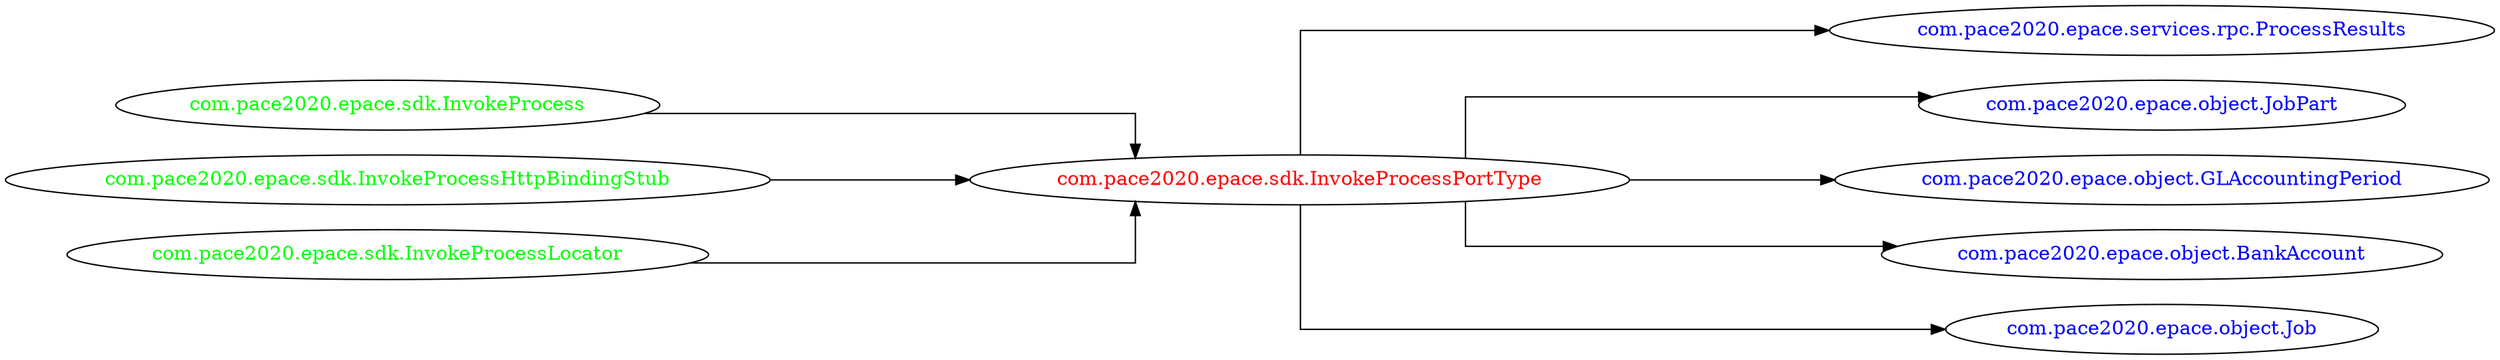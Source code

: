 digraph dependencyGraph {
 concentrate=true;
 ranksep="2.0";
 rankdir="LR"; 
 splines="ortho";
"com.pace2020.epace.sdk.InvokeProcessPortType" [fontcolor="red"];
"com.pace2020.epace.services.rpc.ProcessResults" [ fontcolor="blue" ];
"com.pace2020.epace.sdk.InvokeProcessPortType"->"com.pace2020.epace.services.rpc.ProcessResults";
"com.pace2020.epace.object.JobPart" [ fontcolor="blue" ];
"com.pace2020.epace.sdk.InvokeProcessPortType"->"com.pace2020.epace.object.JobPart";
"com.pace2020.epace.object.GLAccountingPeriod" [ fontcolor="blue" ];
"com.pace2020.epace.sdk.InvokeProcessPortType"->"com.pace2020.epace.object.GLAccountingPeriod";
"com.pace2020.epace.object.BankAccount" [ fontcolor="blue" ];
"com.pace2020.epace.sdk.InvokeProcessPortType"->"com.pace2020.epace.object.BankAccount";
"com.pace2020.epace.object.Job" [ fontcolor="blue" ];
"com.pace2020.epace.sdk.InvokeProcessPortType"->"com.pace2020.epace.object.Job";
"com.pace2020.epace.sdk.InvokeProcess" [ fontcolor="green" ];
"com.pace2020.epace.sdk.InvokeProcess"->"com.pace2020.epace.sdk.InvokeProcessPortType";
"com.pace2020.epace.sdk.InvokeProcessHttpBindingStub" [ fontcolor="green" ];
"com.pace2020.epace.sdk.InvokeProcessHttpBindingStub"->"com.pace2020.epace.sdk.InvokeProcessPortType";
"com.pace2020.epace.sdk.InvokeProcessLocator" [ fontcolor="green" ];
"com.pace2020.epace.sdk.InvokeProcessLocator"->"com.pace2020.epace.sdk.InvokeProcessPortType";
}